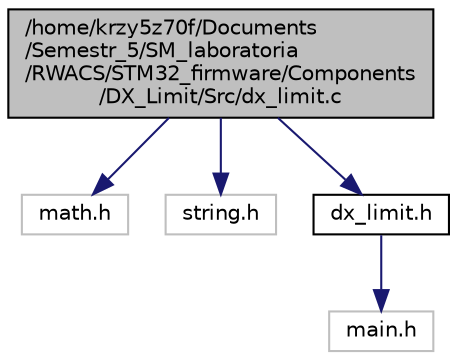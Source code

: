 digraph "/home/krzy5z70f/Documents/Semestr_5/SM_laboratoria/RWACS/STM32_firmware/Components/DX_Limit/Src/dx_limit.c"
{
 // LATEX_PDF_SIZE
  edge [fontname="Helvetica",fontsize="10",labelfontname="Helvetica",labelfontsize="10"];
  node [fontname="Helvetica",fontsize="10",shape=record];
  Node1 [label="/home/krzy5z70f/Documents\l/Semestr_5/SM_laboratoria\l/RWACS/STM32_firmware/Components\l/DX_Limit/Src/dx_limit.c",height=0.2,width=0.4,color="black", fillcolor="grey75", style="filled", fontcolor="black",tooltip=": Derivative limiter source code file"];
  Node1 -> Node2 [color="midnightblue",fontsize="10",style="solid"];
  Node2 [label="math.h",height=0.2,width=0.4,color="grey75", fillcolor="white", style="filled",tooltip=" "];
  Node1 -> Node3 [color="midnightblue",fontsize="10",style="solid"];
  Node3 [label="string.h",height=0.2,width=0.4,color="grey75", fillcolor="white", style="filled",tooltip=" "];
  Node1 -> Node4 [color="midnightblue",fontsize="10",style="solid"];
  Node4 [label="dx_limit.h",height=0.2,width=0.4,color="black", fillcolor="white", style="filled",URL="$dx__limit_8h.html",tooltip=": Derivative limiter configuration header file"];
  Node4 -> Node5 [color="midnightblue",fontsize="10",style="solid"];
  Node5 [label="main.h",height=0.2,width=0.4,color="grey75", fillcolor="white", style="filled",tooltip=" "];
}
